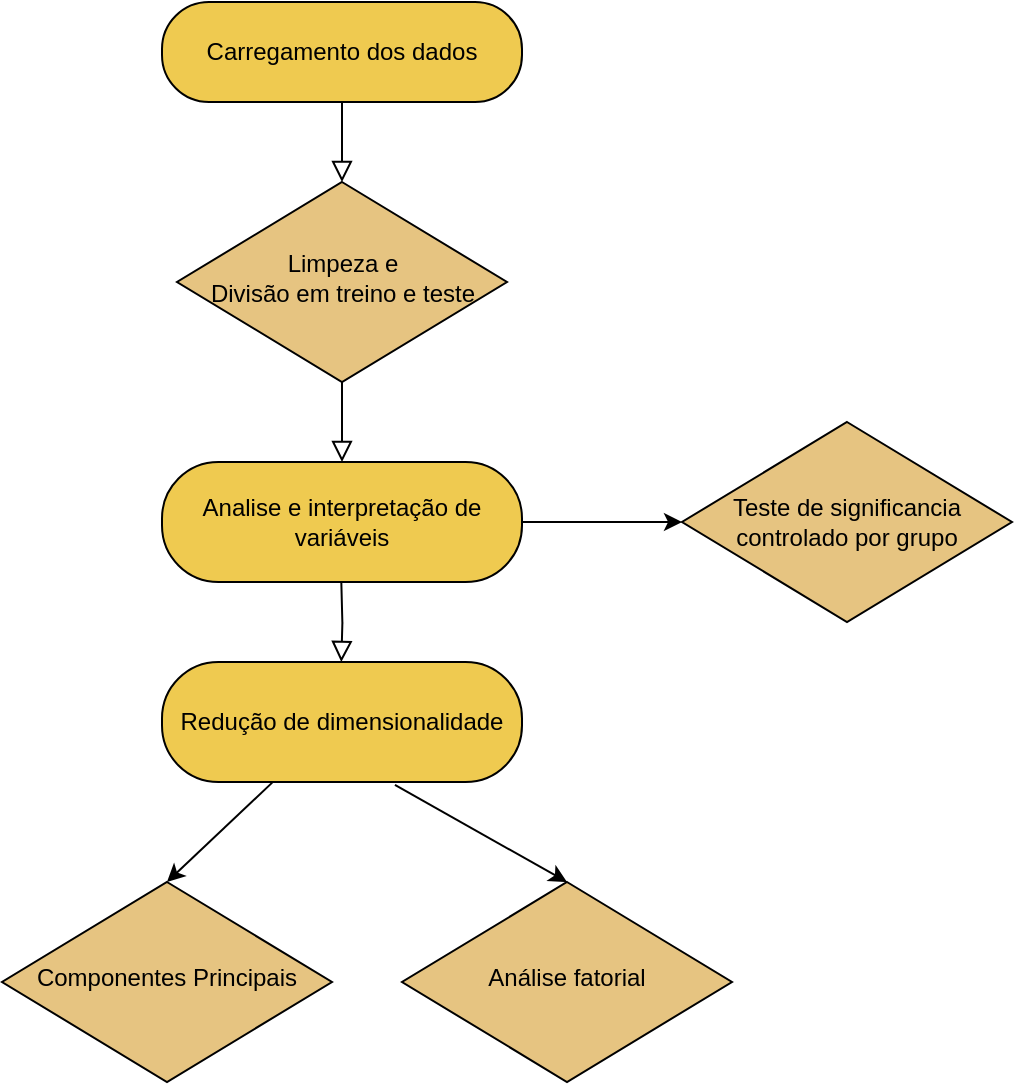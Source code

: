 <mxfile version="16.3.0" type="device"><diagram id="C5RBs43oDa-KdzZeNtuy" name="Page-1"><mxGraphModel dx="1278" dy="579" grid="1" gridSize="10" guides="1" tooltips="1" connect="1" arrows="1" fold="1" page="1" pageScale="1" pageWidth="827" pageHeight="1169" math="0" shadow="0"><root><mxCell id="WIyWlLk6GJQsqaUBKTNV-0"/><mxCell id="WIyWlLk6GJQsqaUBKTNV-1" parent="WIyWlLk6GJQsqaUBKTNV-0"/><mxCell id="WIyWlLk6GJQsqaUBKTNV-2" value="" style="rounded=0;html=1;jettySize=auto;orthogonalLoop=1;fontSize=11;endArrow=block;endFill=0;endSize=8;strokeWidth=1;shadow=0;labelBackgroundColor=none;edgeStyle=orthogonalEdgeStyle;" parent="WIyWlLk6GJQsqaUBKTNV-1" source="WIyWlLk6GJQsqaUBKTNV-3" target="WIyWlLk6GJQsqaUBKTNV-6" edge="1"><mxGeometry relative="1" as="geometry"/></mxCell><mxCell id="WIyWlLk6GJQsqaUBKTNV-3" value="Carregamento dos dados" style="rounded=1;whiteSpace=wrap;html=1;fontSize=12;glass=0;strokeWidth=1;shadow=0;arcSize=47;fillColor=#efca50;" parent="WIyWlLk6GJQsqaUBKTNV-1" vertex="1"><mxGeometry x="160" y="70" width="180" height="50" as="geometry"/></mxCell><mxCell id="WIyWlLk6GJQsqaUBKTNV-6" value="Limpeza e &lt;br&gt;Divisão em treino e teste" style="rhombus;whiteSpace=wrap;html=1;shadow=0;fontFamily=Helvetica;fontSize=12;align=center;strokeWidth=1;spacing=6;spacingTop=-4;fillColor=#E6C481;" parent="WIyWlLk6GJQsqaUBKTNV-1" vertex="1"><mxGeometry x="167.5" y="160" width="165" height="100" as="geometry"/></mxCell><mxCell id="APrSq0BjlXkR5itqw_eR-0" value="" style="rounded=0;html=1;jettySize=auto;orthogonalLoop=1;fontSize=11;endArrow=block;endFill=0;endSize=8;strokeWidth=1;shadow=0;labelBackgroundColor=none;edgeStyle=orthogonalEdgeStyle;exitX=0.5;exitY=1;exitDx=0;exitDy=0;" edge="1" parent="WIyWlLk6GJQsqaUBKTNV-1" source="WIyWlLk6GJQsqaUBKTNV-6"><mxGeometry relative="1" as="geometry"><mxPoint x="250" y="280" as="sourcePoint"/><mxPoint x="250" y="300" as="targetPoint"/></mxGeometry></mxCell><mxCell id="APrSq0BjlXkR5itqw_eR-1" value="Analise e interpretação de variáveis" style="rounded=1;whiteSpace=wrap;html=1;fontSize=12;glass=0;strokeWidth=1;shadow=0;arcSize=47;fillColor=#efca50;" vertex="1" parent="WIyWlLk6GJQsqaUBKTNV-1"><mxGeometry x="160" y="300" width="180" height="60" as="geometry"/></mxCell><mxCell id="APrSq0BjlXkR5itqw_eR-3" value="" style="rounded=0;html=1;jettySize=auto;orthogonalLoop=1;fontSize=11;endArrow=block;endFill=0;endSize=8;strokeWidth=1;shadow=0;labelBackgroundColor=none;edgeStyle=orthogonalEdgeStyle;" edge="1" parent="WIyWlLk6GJQsqaUBKTNV-1"><mxGeometry relative="1" as="geometry"><mxPoint x="249.66" y="360" as="sourcePoint"/><mxPoint x="249.66" y="400" as="targetPoint"/></mxGeometry></mxCell><mxCell id="APrSq0BjlXkR5itqw_eR-4" value="Redução de dimensionalidade" style="rounded=1;whiteSpace=wrap;html=1;fontSize=12;glass=0;strokeWidth=1;shadow=0;arcSize=47;fillColor=#efca50;" vertex="1" parent="WIyWlLk6GJQsqaUBKTNV-1"><mxGeometry x="160" y="400" width="180" height="60" as="geometry"/></mxCell><mxCell id="APrSq0BjlXkR5itqw_eR-7" value="Análise fatorial" style="rhombus;whiteSpace=wrap;html=1;shadow=0;fontFamily=Helvetica;fontSize=12;align=center;strokeWidth=1;spacing=6;spacingTop=-4;fillColor=#E6C481;" vertex="1" parent="WIyWlLk6GJQsqaUBKTNV-1"><mxGeometry x="280" y="510" width="165" height="100" as="geometry"/></mxCell><mxCell id="APrSq0BjlXkR5itqw_eR-11" value="Componentes Principais" style="rhombus;whiteSpace=wrap;html=1;shadow=0;fontFamily=Helvetica;fontSize=12;align=center;strokeWidth=1;spacing=6;spacingTop=-4;fillColor=#E6C481;" vertex="1" parent="WIyWlLk6GJQsqaUBKTNV-1"><mxGeometry x="80" y="510" width="165" height="100" as="geometry"/></mxCell><mxCell id="APrSq0BjlXkR5itqw_eR-12" value="" style="endArrow=classic;html=1;rounded=0;entryX=0.5;entryY=0;entryDx=0;entryDy=0;exitX=0.647;exitY=1.023;exitDx=0;exitDy=0;exitPerimeter=0;" edge="1" parent="WIyWlLk6GJQsqaUBKTNV-1" source="APrSq0BjlXkR5itqw_eR-4" target="APrSq0BjlXkR5itqw_eR-7"><mxGeometry width="50" height="50" relative="1" as="geometry"><mxPoint x="340" y="430" as="sourcePoint"/><mxPoint x="420" y="440" as="targetPoint"/></mxGeometry></mxCell><mxCell id="APrSq0BjlXkR5itqw_eR-14" value="" style="endArrow=classic;html=1;rounded=0;exitX=1;exitY=0.5;exitDx=0;exitDy=0;" edge="1" parent="WIyWlLk6GJQsqaUBKTNV-1" source="APrSq0BjlXkR5itqw_eR-1"><mxGeometry width="50" height="50" relative="1" as="geometry"><mxPoint x="350" y="370" as="sourcePoint"/><mxPoint x="420" y="330" as="targetPoint"/></mxGeometry></mxCell><mxCell id="APrSq0BjlXkR5itqw_eR-15" value="Teste de significancia controlado por grupo" style="rhombus;whiteSpace=wrap;html=1;fillColor=#E6C481;" vertex="1" parent="WIyWlLk6GJQsqaUBKTNV-1"><mxGeometry x="420" y="280" width="165" height="100" as="geometry"/></mxCell><mxCell id="APrSq0BjlXkR5itqw_eR-16" value="" style="endArrow=classic;html=1;rounded=0;exitX=0.309;exitY=0.997;exitDx=0;exitDy=0;exitPerimeter=0;entryX=0.5;entryY=0;entryDx=0;entryDy=0;" edge="1" parent="WIyWlLk6GJQsqaUBKTNV-1" source="APrSq0BjlXkR5itqw_eR-4" target="APrSq0BjlXkR5itqw_eR-11"><mxGeometry width="50" height="50" relative="1" as="geometry"><mxPoint x="213.75" y="485" as="sourcePoint"/><mxPoint x="260" y="500" as="targetPoint"/><Array as="points"/></mxGeometry></mxCell></root></mxGraphModel></diagram></mxfile>